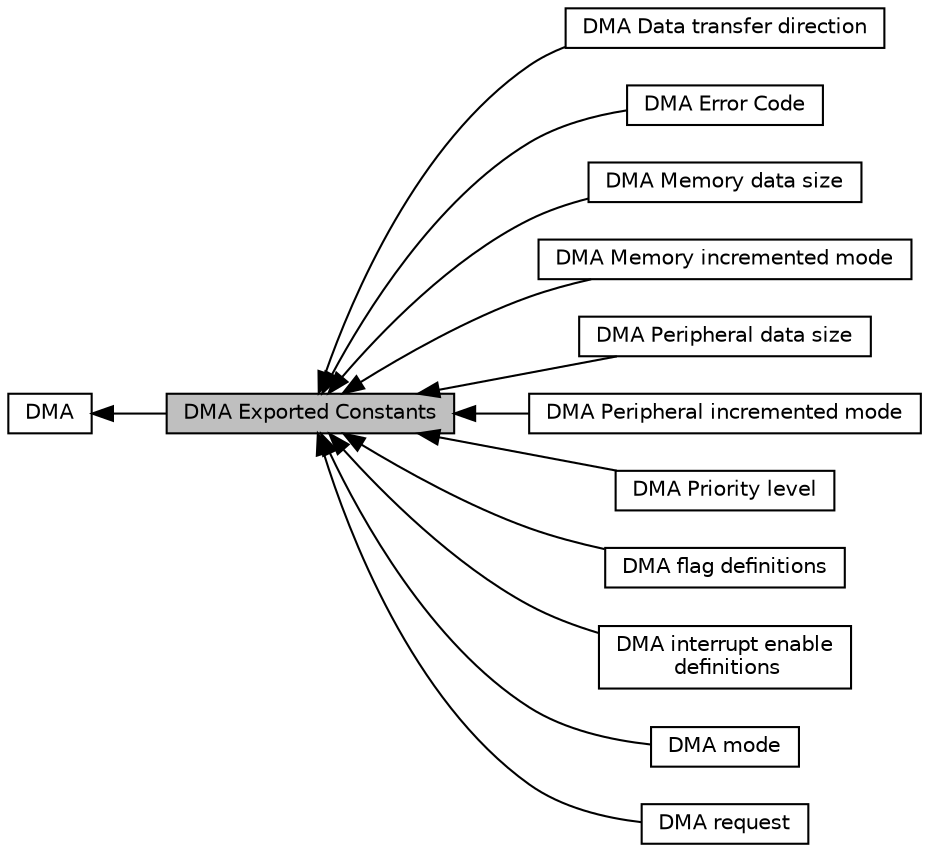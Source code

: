 digraph "DMA Exported Constants"
{
  edge [fontname="Helvetica",fontsize="10",labelfontname="Helvetica",labelfontsize="10"];
  node [fontname="Helvetica",fontsize="10",shape=box];
  rankdir=LR;
  Node2 [label="DMA",height=0.2,width=0.4,color="black", fillcolor="white", style="filled",URL="$group__DMA.html",tooltip="DMA HAL module driver."];
  Node5 [label="DMA Data transfer direction",height=0.2,width=0.4,color="black", fillcolor="white", style="filled",URL="$group__DMA__Data__transfer__direction.html",tooltip=" "];
  Node3 [label="DMA Error Code",height=0.2,width=0.4,color="black", fillcolor="white", style="filled",URL="$group__DMA__Error__Code.html",tooltip=" "];
  Node1 [label="DMA Exported Constants",height=0.2,width=0.4,color="black", fillcolor="grey75", style="filled", fontcolor="black",tooltip=" "];
  Node9 [label="DMA Memory data size",height=0.2,width=0.4,color="black", fillcolor="white", style="filled",URL="$group__DMA__Memory__data__size.html",tooltip=" "];
  Node7 [label="DMA Memory incremented mode",height=0.2,width=0.4,color="black", fillcolor="white", style="filled",URL="$group__DMA__Memory__incremented__mode.html",tooltip=" "];
  Node8 [label="DMA Peripheral data size",height=0.2,width=0.4,color="black", fillcolor="white", style="filled",URL="$group__DMA__Peripheral__data__size.html",tooltip=" "];
  Node6 [label="DMA Peripheral incremented mode",height=0.2,width=0.4,color="black", fillcolor="white", style="filled",URL="$group__DMA__Peripheral__incremented__mode.html",tooltip=" "];
  Node11 [label="DMA Priority level",height=0.2,width=0.4,color="black", fillcolor="white", style="filled",URL="$group__DMA__Priority__level.html",tooltip=" "];
  Node13 [label="DMA flag definitions",height=0.2,width=0.4,color="black", fillcolor="white", style="filled",URL="$group__DMA__flag__definitions.html",tooltip=" "];
  Node12 [label="DMA interrupt enable\l definitions",height=0.2,width=0.4,color="black", fillcolor="white", style="filled",URL="$group__DMA__interrupt__enable__definitions.html",tooltip=" "];
  Node10 [label="DMA mode",height=0.2,width=0.4,color="black", fillcolor="white", style="filled",URL="$group__DMA__mode.html",tooltip=" "];
  Node4 [label="DMA request",height=0.2,width=0.4,color="black", fillcolor="white", style="filled",URL="$group__DMA__request.html",tooltip=" "];
  Node2->Node1 [shape=plaintext, dir="back", style="solid"];
  Node1->Node3 [shape=plaintext, dir="back", style="solid"];
  Node1->Node4 [shape=plaintext, dir="back", style="solid"];
  Node1->Node5 [shape=plaintext, dir="back", style="solid"];
  Node1->Node6 [shape=plaintext, dir="back", style="solid"];
  Node1->Node7 [shape=plaintext, dir="back", style="solid"];
  Node1->Node8 [shape=plaintext, dir="back", style="solid"];
  Node1->Node9 [shape=plaintext, dir="back", style="solid"];
  Node1->Node10 [shape=plaintext, dir="back", style="solid"];
  Node1->Node11 [shape=plaintext, dir="back", style="solid"];
  Node1->Node12 [shape=plaintext, dir="back", style="solid"];
  Node1->Node13 [shape=plaintext, dir="back", style="solid"];
}
